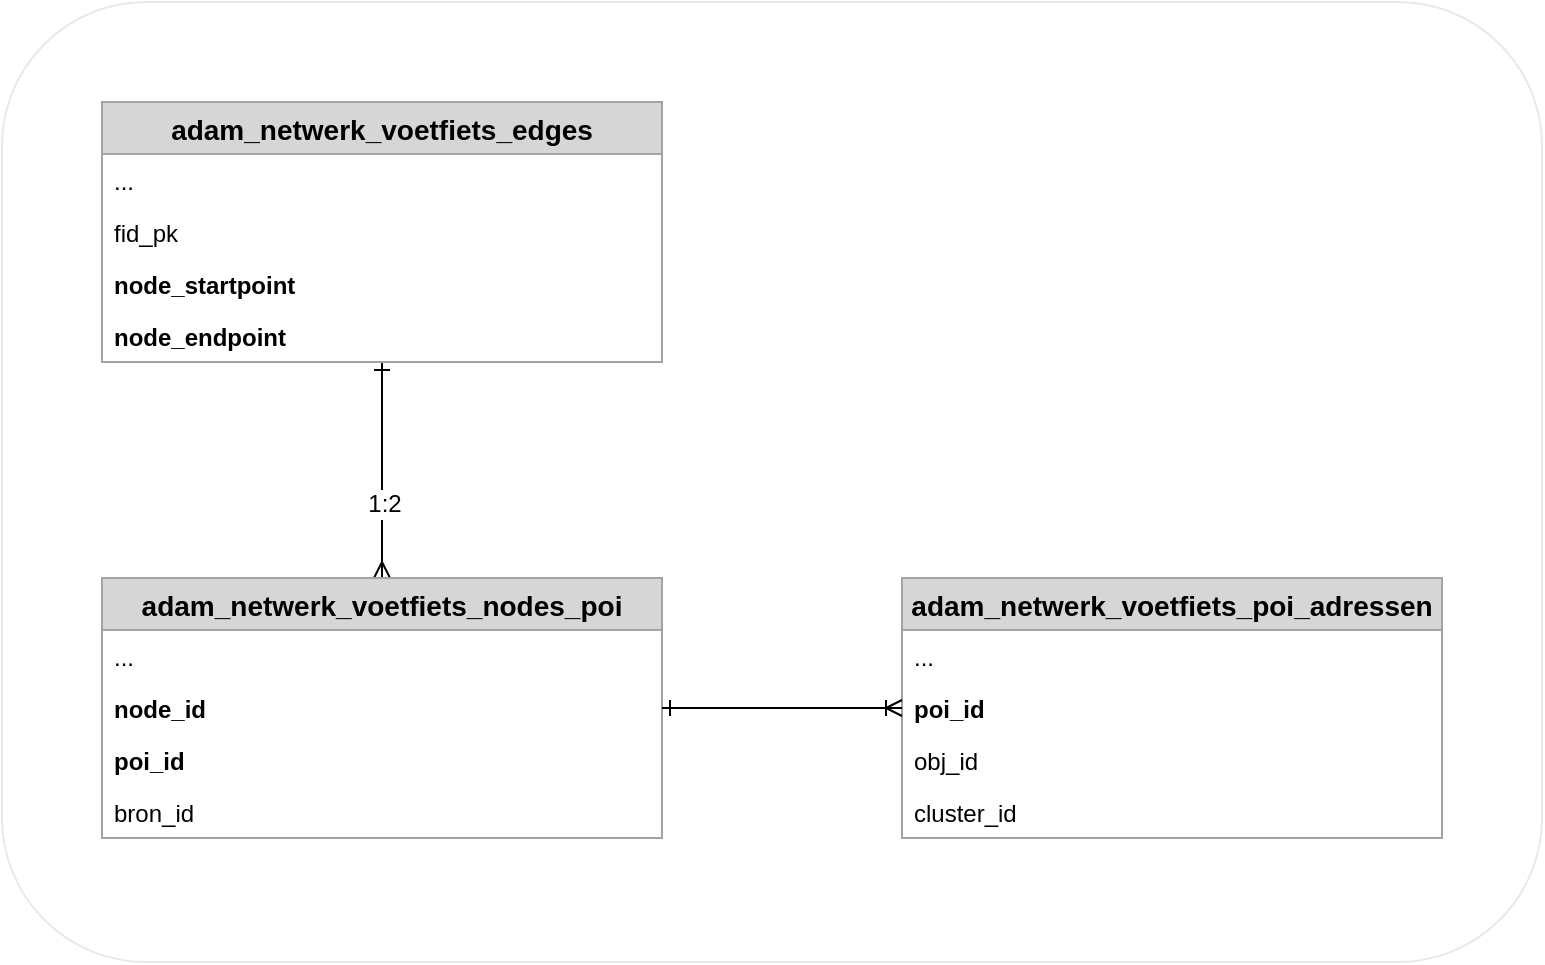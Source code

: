 <mxfile version="11.3.0" type="device" pages="1"><diagram id="v6z2wM5yXCn5ww13MX6g" name="Page-1"><mxGraphModel dx="1129" dy="688" grid="1" gridSize="10" guides="1" tooltips="1" connect="1" arrows="1" fold="1" page="1" pageScale="1" pageWidth="1169" pageHeight="1654" math="0" shadow="0"><root><mxCell id="0"/><mxCell id="1" parent="0"/><mxCell id="tM46jlpva1nqTLSykQy8-30" value="" style="rounded=1;whiteSpace=wrap;html=1;strokeColor=#E8E8E8;" vertex="1" parent="1"><mxGeometry x="110" y="110" width="770" height="480" as="geometry"/></mxCell><mxCell id="tM46jlpva1nqTLSykQy8-26" style="edgeStyle=none;rounded=0;orthogonalLoop=1;jettySize=auto;html=1;entryX=0.5;entryY=1;entryDx=0;entryDy=0;entryPerimeter=0;startArrow=ERmany;startFill=0;endArrow=ERone;endFill=0;" edge="1" parent="1" source="tM46jlpva1nqTLSykQy8-5" target="tM46jlpva1nqTLSykQy8-4"><mxGeometry relative="1" as="geometry"/></mxCell><mxCell id="tM46jlpva1nqTLSykQy8-27" value="1:2" style="text;html=1;resizable=0;points=[];align=center;verticalAlign=middle;labelBackgroundColor=#ffffff;" vertex="1" connectable="0" parent="tM46jlpva1nqTLSykQy8-26"><mxGeometry x="-0.315" y="-1" relative="1" as="geometry"><mxPoint as="offset"/></mxGeometry></mxCell><mxCell id="tM46jlpva1nqTLSykQy8-5" value="adam_netwerk_voetfiets_nodes_poi" style="swimlane;fontStyle=1;childLayout=stackLayout;horizontal=1;startSize=26;fillColor=#D6D6D6;horizontalStack=0;resizeParent=1;resizeParentMax=0;resizeLast=0;collapsible=1;marginBottom=0;swimlaneFillColor=#ffffff;align=center;fontSize=14;strokeColor=#A3A3A3;" vertex="1" parent="1"><mxGeometry x="160" y="398" width="280" height="130" as="geometry"/></mxCell><mxCell id="tM46jlpva1nqTLSykQy8-6" value="..." style="text;strokeColor=none;fillColor=none;spacingLeft=4;spacingRight=4;overflow=hidden;rotatable=0;points=[[0,0.5],[1,0.5]];portConstraint=eastwest;fontSize=12;" vertex="1" parent="tM46jlpva1nqTLSykQy8-5"><mxGeometry y="26" width="280" height="26" as="geometry"/></mxCell><mxCell id="tM46jlpva1nqTLSykQy8-7" value="node_id" style="text;strokeColor=none;fillColor=none;spacingLeft=4;spacingRight=4;overflow=hidden;rotatable=0;points=[[0,0.5],[1,0.5]];portConstraint=eastwest;fontSize=12;fontStyle=1" vertex="1" parent="tM46jlpva1nqTLSykQy8-5"><mxGeometry y="52" width="280" height="26" as="geometry"/></mxCell><mxCell id="tM46jlpva1nqTLSykQy8-8" value="poi_id" style="text;strokeColor=none;fillColor=none;spacingLeft=4;spacingRight=4;overflow=hidden;rotatable=0;points=[[0,0.5],[1,0.5]];portConstraint=eastwest;fontSize=12;fontStyle=1" vertex="1" parent="tM46jlpva1nqTLSykQy8-5"><mxGeometry y="78" width="280" height="26" as="geometry"/></mxCell><mxCell id="tM46jlpva1nqTLSykQy8-14" value="bron_id" style="text;strokeColor=none;fillColor=none;spacingLeft=4;spacingRight=4;overflow=hidden;rotatable=0;points=[[0,0.5],[1,0.5]];portConstraint=eastwest;fontSize=12;" vertex="1" parent="tM46jlpva1nqTLSykQy8-5"><mxGeometry y="104" width="280" height="26" as="geometry"/></mxCell><mxCell id="tM46jlpva1nqTLSykQy8-9" value="adam_netwerk_voetfiets_poi_adressen" style="swimlane;fontStyle=1;childLayout=stackLayout;horizontal=1;startSize=26;fillColor=#D6D6D6;horizontalStack=0;resizeParent=1;resizeParentMax=0;resizeLast=0;collapsible=1;marginBottom=0;swimlaneFillColor=#ffffff;align=center;fontSize=14;strokeColor=#A3A3A3;" vertex="1" parent="1"><mxGeometry x="560" y="398" width="270" height="130" as="geometry"/></mxCell><mxCell id="tM46jlpva1nqTLSykQy8-10" value="..." style="text;strokeColor=none;fillColor=none;spacingLeft=4;spacingRight=4;overflow=hidden;rotatable=0;points=[[0,0.5],[1,0.5]];portConstraint=eastwest;fontSize=12;" vertex="1" parent="tM46jlpva1nqTLSykQy8-9"><mxGeometry y="26" width="270" height="26" as="geometry"/></mxCell><mxCell id="tM46jlpva1nqTLSykQy8-11" value="poi_id" style="text;strokeColor=none;fillColor=none;spacingLeft=4;spacingRight=4;overflow=hidden;rotatable=0;points=[[0,0.5],[1,0.5]];portConstraint=eastwest;fontSize=12;fontStyle=1" vertex="1" parent="tM46jlpva1nqTLSykQy8-9"><mxGeometry y="52" width="270" height="26" as="geometry"/></mxCell><mxCell id="tM46jlpva1nqTLSykQy8-12" value="obj_id" style="text;strokeColor=none;fillColor=none;spacingLeft=4;spacingRight=4;overflow=hidden;rotatable=0;points=[[0,0.5],[1,0.5]];portConstraint=eastwest;fontSize=12;" vertex="1" parent="tM46jlpva1nqTLSykQy8-9"><mxGeometry y="78" width="270" height="26" as="geometry"/></mxCell><mxCell id="tM46jlpva1nqTLSykQy8-17" value="cluster_id" style="text;strokeColor=none;fillColor=none;spacingLeft=4;spacingRight=4;overflow=hidden;rotatable=0;points=[[0,0.5],[1,0.5]];portConstraint=eastwest;fontSize=12;" vertex="1" parent="tM46jlpva1nqTLSykQy8-9"><mxGeometry y="104" width="270" height="26" as="geometry"/></mxCell><mxCell id="tM46jlpva1nqTLSykQy8-1" value="adam_netwerk_voetfiets_edges" style="swimlane;fontStyle=1;childLayout=stackLayout;horizontal=1;startSize=26;fillColor=#D6D6D6;horizontalStack=0;resizeParent=1;resizeParentMax=0;resizeLast=0;collapsible=1;marginBottom=0;swimlaneFillColor=#ffffff;align=center;fontSize=14;strokeColor=#A3A3A3;" vertex="1" parent="1"><mxGeometry x="160" y="160" width="280" height="130" as="geometry"/></mxCell><mxCell id="tM46jlpva1nqTLSykQy8-2" value="..." style="text;strokeColor=none;fillColor=none;spacingLeft=4;spacingRight=4;overflow=hidden;rotatable=0;points=[[0,0.5],[1,0.5]];portConstraint=eastwest;fontSize=12;" vertex="1" parent="tM46jlpva1nqTLSykQy8-1"><mxGeometry y="26" width="280" height="26" as="geometry"/></mxCell><mxCell id="tM46jlpva1nqTLSykQy8-18" value="fid_pk" style="text;strokeColor=none;fillColor=none;spacingLeft=4;spacingRight=4;overflow=hidden;rotatable=0;points=[[0,0.5],[1,0.5]];portConstraint=eastwest;fontSize=12;" vertex="1" parent="tM46jlpva1nqTLSykQy8-1"><mxGeometry y="52" width="280" height="26" as="geometry"/></mxCell><mxCell id="tM46jlpva1nqTLSykQy8-3" value="node_startpoint" style="text;strokeColor=none;fillColor=none;spacingLeft=4;spacingRight=4;overflow=hidden;rotatable=0;points=[[0,0.5],[1,0.5]];portConstraint=eastwest;fontSize=12;fontStyle=1" vertex="1" parent="tM46jlpva1nqTLSykQy8-1"><mxGeometry y="78" width="280" height="26" as="geometry"/></mxCell><mxCell id="tM46jlpva1nqTLSykQy8-4" value="node_endpoint" style="text;strokeColor=none;fillColor=none;spacingLeft=4;spacingRight=4;overflow=hidden;rotatable=0;points=[[0,0.5],[1,0.5]];portConstraint=eastwest;fontSize=12;fontStyle=1" vertex="1" parent="tM46jlpva1nqTLSykQy8-1"><mxGeometry y="104" width="280" height="26" as="geometry"/></mxCell><mxCell id="tM46jlpva1nqTLSykQy8-29" style="edgeStyle=none;rounded=0;orthogonalLoop=1;jettySize=auto;html=1;exitX=0;exitY=0.5;exitDx=0;exitDy=0;entryX=1;entryY=0.5;entryDx=0;entryDy=0;startArrow=ERoneToMany;startFill=0;endArrow=ERone;endFill=0;" edge="1" parent="1" source="tM46jlpva1nqTLSykQy8-11" target="tM46jlpva1nqTLSykQy8-7"><mxGeometry relative="1" as="geometry"/></mxCell></root></mxGraphModel></diagram></mxfile>